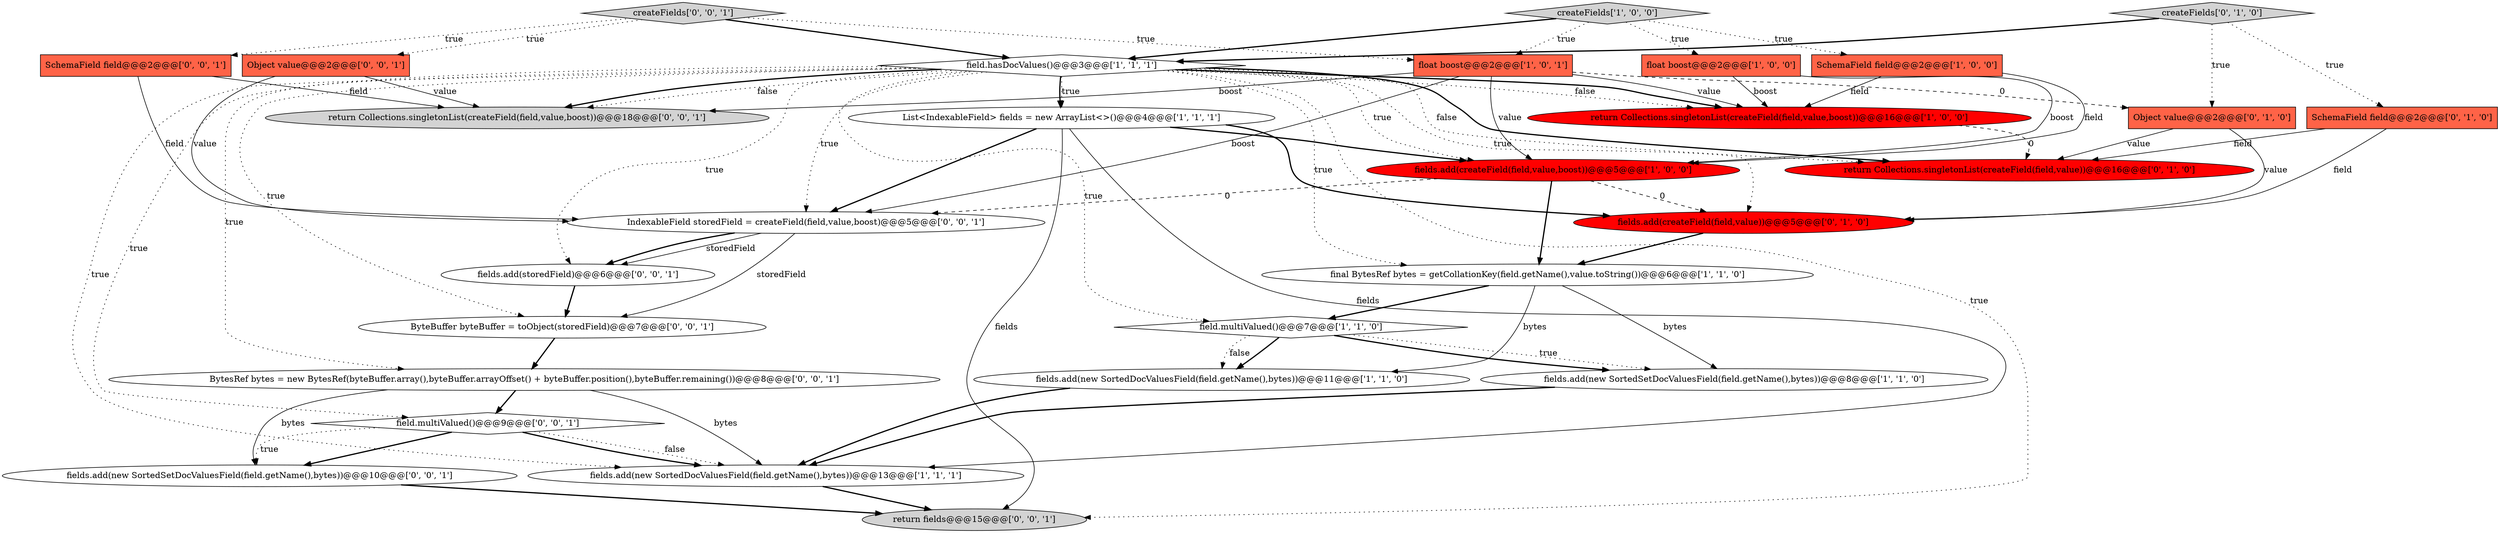 digraph {
9 [style = filled, label = "float boost@@@2@@@['1', '0', '0']", fillcolor = tomato, shape = box image = "AAA0AAABBB1BBB"];
12 [style = filled, label = "field.multiValued()@@@7@@@['1', '1', '0']", fillcolor = white, shape = diamond image = "AAA0AAABBB1BBB"];
4 [style = filled, label = "SchemaField field@@@2@@@['1', '0', '0']", fillcolor = tomato, shape = box image = "AAA0AAABBB1BBB"];
27 [style = filled, label = "IndexableField storedField = createField(field,value,boost)@@@5@@@['0', '0', '1']", fillcolor = white, shape = ellipse image = "AAA0AAABBB3BBB"];
8 [style = filled, label = "createFields['1', '0', '0']", fillcolor = lightgray, shape = diamond image = "AAA0AAABBB1BBB"];
1 [style = filled, label = "fields.add(new SortedSetDocValuesField(field.getName(),bytes))@@@8@@@['1', '1', '0']", fillcolor = white, shape = ellipse image = "AAA0AAABBB1BBB"];
7 [style = filled, label = "fields.add(new SortedDocValuesField(field.getName(),bytes))@@@13@@@['1', '1', '1']", fillcolor = white, shape = ellipse image = "AAA0AAABBB1BBB"];
24 [style = filled, label = "BytesRef bytes = new BytesRef(byteBuffer.array(),byteBuffer.arrayOffset() + byteBuffer.position(),byteBuffer.remaining())@@@8@@@['0', '0', '1']", fillcolor = white, shape = ellipse image = "AAA0AAABBB3BBB"];
11 [style = filled, label = "float boost@@@2@@@['1', '0', '1']", fillcolor = tomato, shape = box image = "AAA0AAABBB1BBB"];
22 [style = filled, label = "field.multiValued()@@@9@@@['0', '0', '1']", fillcolor = white, shape = diamond image = "AAA0AAABBB3BBB"];
20 [style = filled, label = "return Collections.singletonList(createField(field,value,boost))@@@18@@@['0', '0', '1']", fillcolor = lightgray, shape = ellipse image = "AAA0AAABBB3BBB"];
26 [style = filled, label = "createFields['0', '0', '1']", fillcolor = lightgray, shape = diamond image = "AAA0AAABBB3BBB"];
3 [style = filled, label = "return Collections.singletonList(createField(field,value,boost))@@@16@@@['1', '0', '0']", fillcolor = red, shape = ellipse image = "AAA1AAABBB1BBB"];
13 [style = filled, label = "createFields['0', '1', '0']", fillcolor = lightgray, shape = diamond image = "AAA0AAABBB2BBB"];
17 [style = filled, label = "Object value@@@2@@@['0', '1', '0']", fillcolor = tomato, shape = box image = "AAA1AAABBB2BBB"];
15 [style = filled, label = "return Collections.singletonList(createField(field,value))@@@16@@@['0', '1', '0']", fillcolor = red, shape = ellipse image = "AAA1AAABBB2BBB"];
25 [style = filled, label = "return fields@@@15@@@['0', '0', '1']", fillcolor = lightgray, shape = ellipse image = "AAA0AAABBB3BBB"];
5 [style = filled, label = "fields.add(new SortedDocValuesField(field.getName(),bytes))@@@11@@@['1', '1', '0']", fillcolor = white, shape = ellipse image = "AAA0AAABBB1BBB"];
0 [style = filled, label = "fields.add(createField(field,value,boost))@@@5@@@['1', '0', '0']", fillcolor = red, shape = ellipse image = "AAA1AAABBB1BBB"];
6 [style = filled, label = "final BytesRef bytes = getCollationKey(field.getName(),value.toString())@@@6@@@['1', '1', '0']", fillcolor = white, shape = ellipse image = "AAA0AAABBB1BBB"];
28 [style = filled, label = "fields.add(new SortedSetDocValuesField(field.getName(),bytes))@@@10@@@['0', '0', '1']", fillcolor = white, shape = ellipse image = "AAA0AAABBB3BBB"];
2 [style = filled, label = "field.hasDocValues()@@@3@@@['1', '1', '1']", fillcolor = white, shape = diamond image = "AAA0AAABBB1BBB"];
19 [style = filled, label = "ByteBuffer byteBuffer = toObject(storedField)@@@7@@@['0', '0', '1']", fillcolor = white, shape = ellipse image = "AAA0AAABBB3BBB"];
16 [style = filled, label = "SchemaField field@@@2@@@['0', '1', '0']", fillcolor = tomato, shape = box image = "AAA0AAABBB2BBB"];
14 [style = filled, label = "fields.add(createField(field,value))@@@5@@@['0', '1', '0']", fillcolor = red, shape = ellipse image = "AAA1AAABBB2BBB"];
10 [style = filled, label = "List<IndexableField> fields = new ArrayList<>()@@@4@@@['1', '1', '1']", fillcolor = white, shape = ellipse image = "AAA0AAABBB1BBB"];
21 [style = filled, label = "Object value@@@2@@@['0', '0', '1']", fillcolor = tomato, shape = box image = "AAA0AAABBB3BBB"];
23 [style = filled, label = "fields.add(storedField)@@@6@@@['0', '0', '1']", fillcolor = white, shape = ellipse image = "AAA0AAABBB3BBB"];
18 [style = filled, label = "SchemaField field@@@2@@@['0', '0', '1']", fillcolor = tomato, shape = box image = "AAA0AAABBB3BBB"];
13->16 [style = dotted, label="true"];
13->17 [style = dotted, label="true"];
2->20 [style = bold, label=""];
2->0 [style = dotted, label="true"];
11->20 [style = solid, label="boost"];
2->20 [style = dotted, label="false"];
12->5 [style = bold, label=""];
2->15 [style = dotted, label="false"];
2->22 [style = dotted, label="true"];
10->14 [style = bold, label=""];
0->6 [style = bold, label=""];
11->3 [style = solid, label="value"];
10->27 [style = bold, label=""];
2->24 [style = dotted, label="true"];
6->1 [style = solid, label="bytes"];
2->3 [style = bold, label=""];
21->20 [style = solid, label="value"];
4->0 [style = solid, label="field"];
2->3 [style = dotted, label="false"];
27->19 [style = solid, label="storedField"];
12->1 [style = dotted, label="true"];
22->28 [style = dotted, label="true"];
2->23 [style = dotted, label="true"];
22->28 [style = bold, label=""];
17->15 [style = solid, label="value"];
11->17 [style = dashed, label="0"];
0->27 [style = dashed, label="0"];
3->15 [style = dashed, label="0"];
2->10 [style = bold, label=""];
21->27 [style = solid, label="value"];
12->1 [style = bold, label=""];
1->7 [style = bold, label=""];
24->22 [style = bold, label=""];
17->14 [style = solid, label="value"];
8->4 [style = dotted, label="true"];
22->7 [style = bold, label=""];
10->25 [style = solid, label="fields"];
27->23 [style = solid, label="storedField"];
9->3 [style = solid, label="boost"];
12->5 [style = dotted, label="false"];
2->25 [style = dotted, label="true"];
19->24 [style = bold, label=""];
0->14 [style = dashed, label="0"];
16->14 [style = solid, label="field"];
26->2 [style = bold, label=""];
10->7 [style = solid, label="fields"];
6->5 [style = solid, label="bytes"];
16->15 [style = solid, label="field"];
8->2 [style = bold, label=""];
2->27 [style = dotted, label="true"];
11->0 [style = solid, label="value"];
2->6 [style = dotted, label="true"];
26->21 [style = dotted, label="true"];
2->7 [style = dotted, label="true"];
23->19 [style = bold, label=""];
10->0 [style = bold, label=""];
18->27 [style = solid, label="field"];
22->7 [style = dotted, label="false"];
2->15 [style = bold, label=""];
2->12 [style = dotted, label="true"];
8->11 [style = dotted, label="true"];
11->27 [style = solid, label="boost"];
26->18 [style = dotted, label="true"];
18->20 [style = solid, label="field"];
2->14 [style = dotted, label="true"];
5->7 [style = bold, label=""];
27->23 [style = bold, label=""];
9->0 [style = solid, label="boost"];
24->7 [style = solid, label="bytes"];
8->9 [style = dotted, label="true"];
4->3 [style = solid, label="field"];
26->11 [style = dotted, label="true"];
28->25 [style = bold, label=""];
7->25 [style = bold, label=""];
14->6 [style = bold, label=""];
24->28 [style = solid, label="bytes"];
2->19 [style = dotted, label="true"];
2->10 [style = dotted, label="true"];
13->2 [style = bold, label=""];
6->12 [style = bold, label=""];
}
